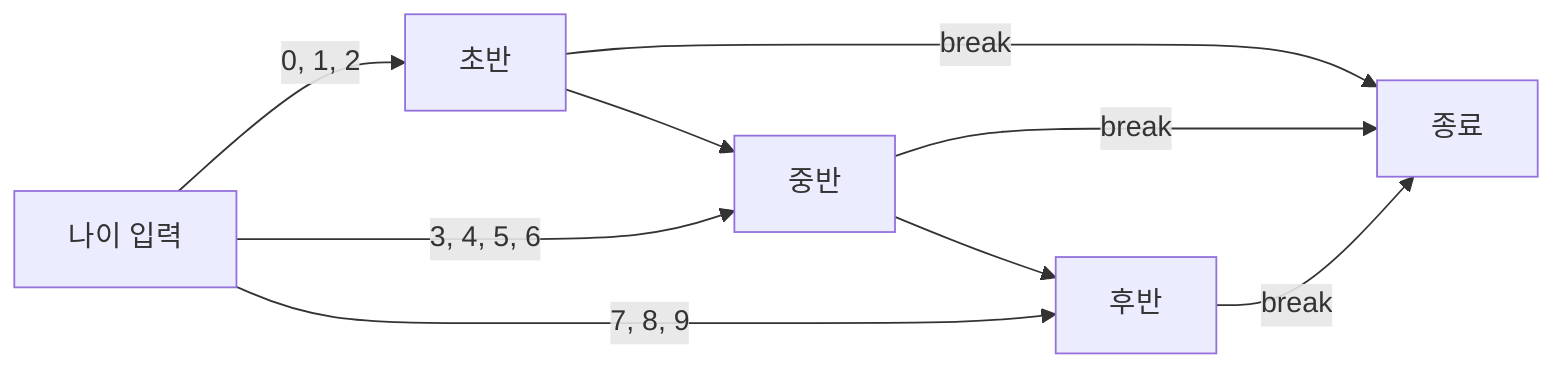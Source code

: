 graph LR
    A[나이 입력]
    A --> |0, 1, 2| B[초반]
    A --> |3, 4, 5, 6| E[중반]
    A --> |7, 8, 9| I[후반]
    B --> |break| L[종료]
    B --> E
    E --> |break| L
    E --> I
    I --> |break| L